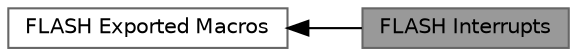digraph "FLASH Interrupts"
{
 // LATEX_PDF_SIZE
  bgcolor="transparent";
  edge [fontname=Helvetica,fontsize=10,labelfontname=Helvetica,labelfontsize=10];
  node [fontname=Helvetica,fontsize=10,shape=box,height=0.2,width=0.4];
  rankdir=LR;
  Node2 [id="Node000002",label="FLASH Exported Macros",height=0.2,width=0.4,color="grey40", fillcolor="white", style="filled",URL="$group___f_l_a_s_h___exported___macros.html",tooltip="macros to control FLASH features"];
  Node1 [id="Node000001",label="FLASH Interrupts",height=0.2,width=0.4,color="gray40", fillcolor="grey60", style="filled", fontcolor="black",tooltip="macros to handle FLASH interrupts"];
  Node2->Node1 [shape=plaintext, dir="back", style="solid"];
}
